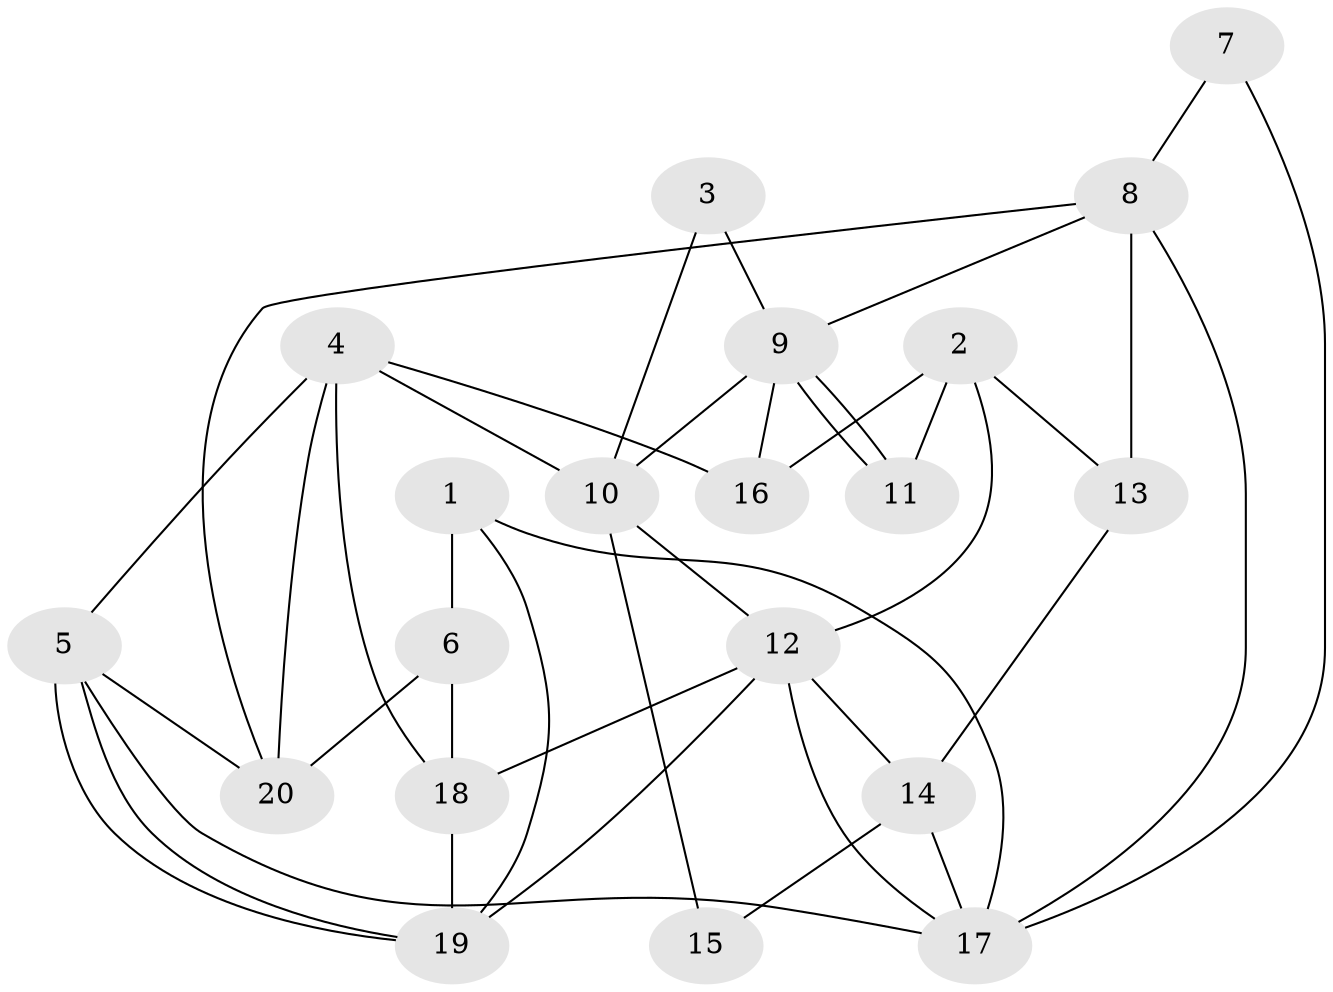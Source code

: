 // Generated by graph-tools (version 1.1) at 2025/46/02/15/25 05:46:28]
// undirected, 20 vertices, 40 edges
graph export_dot {
graph [start="1"]
  node [color=gray90,style=filled];
  1;
  2;
  3;
  4;
  5;
  6;
  7;
  8;
  9;
  10;
  11;
  12;
  13;
  14;
  15;
  16;
  17;
  18;
  19;
  20;
  1 -- 6;
  1 -- 17;
  1 -- 19;
  2 -- 16;
  2 -- 13;
  2 -- 11;
  2 -- 12;
  3 -- 10;
  3 -- 9;
  4 -- 18;
  4 -- 20;
  4 -- 5;
  4 -- 10;
  4 -- 16;
  5 -- 19;
  5 -- 19;
  5 -- 17;
  5 -- 20;
  6 -- 20;
  6 -- 18;
  7 -- 8;
  7 -- 17;
  8 -- 9;
  8 -- 17;
  8 -- 13;
  8 -- 20;
  9 -- 11;
  9 -- 11;
  9 -- 10;
  9 -- 16;
  10 -- 12;
  10 -- 15;
  12 -- 19;
  12 -- 14;
  12 -- 17;
  12 -- 18;
  13 -- 14;
  14 -- 17;
  14 -- 15;
  18 -- 19;
}
